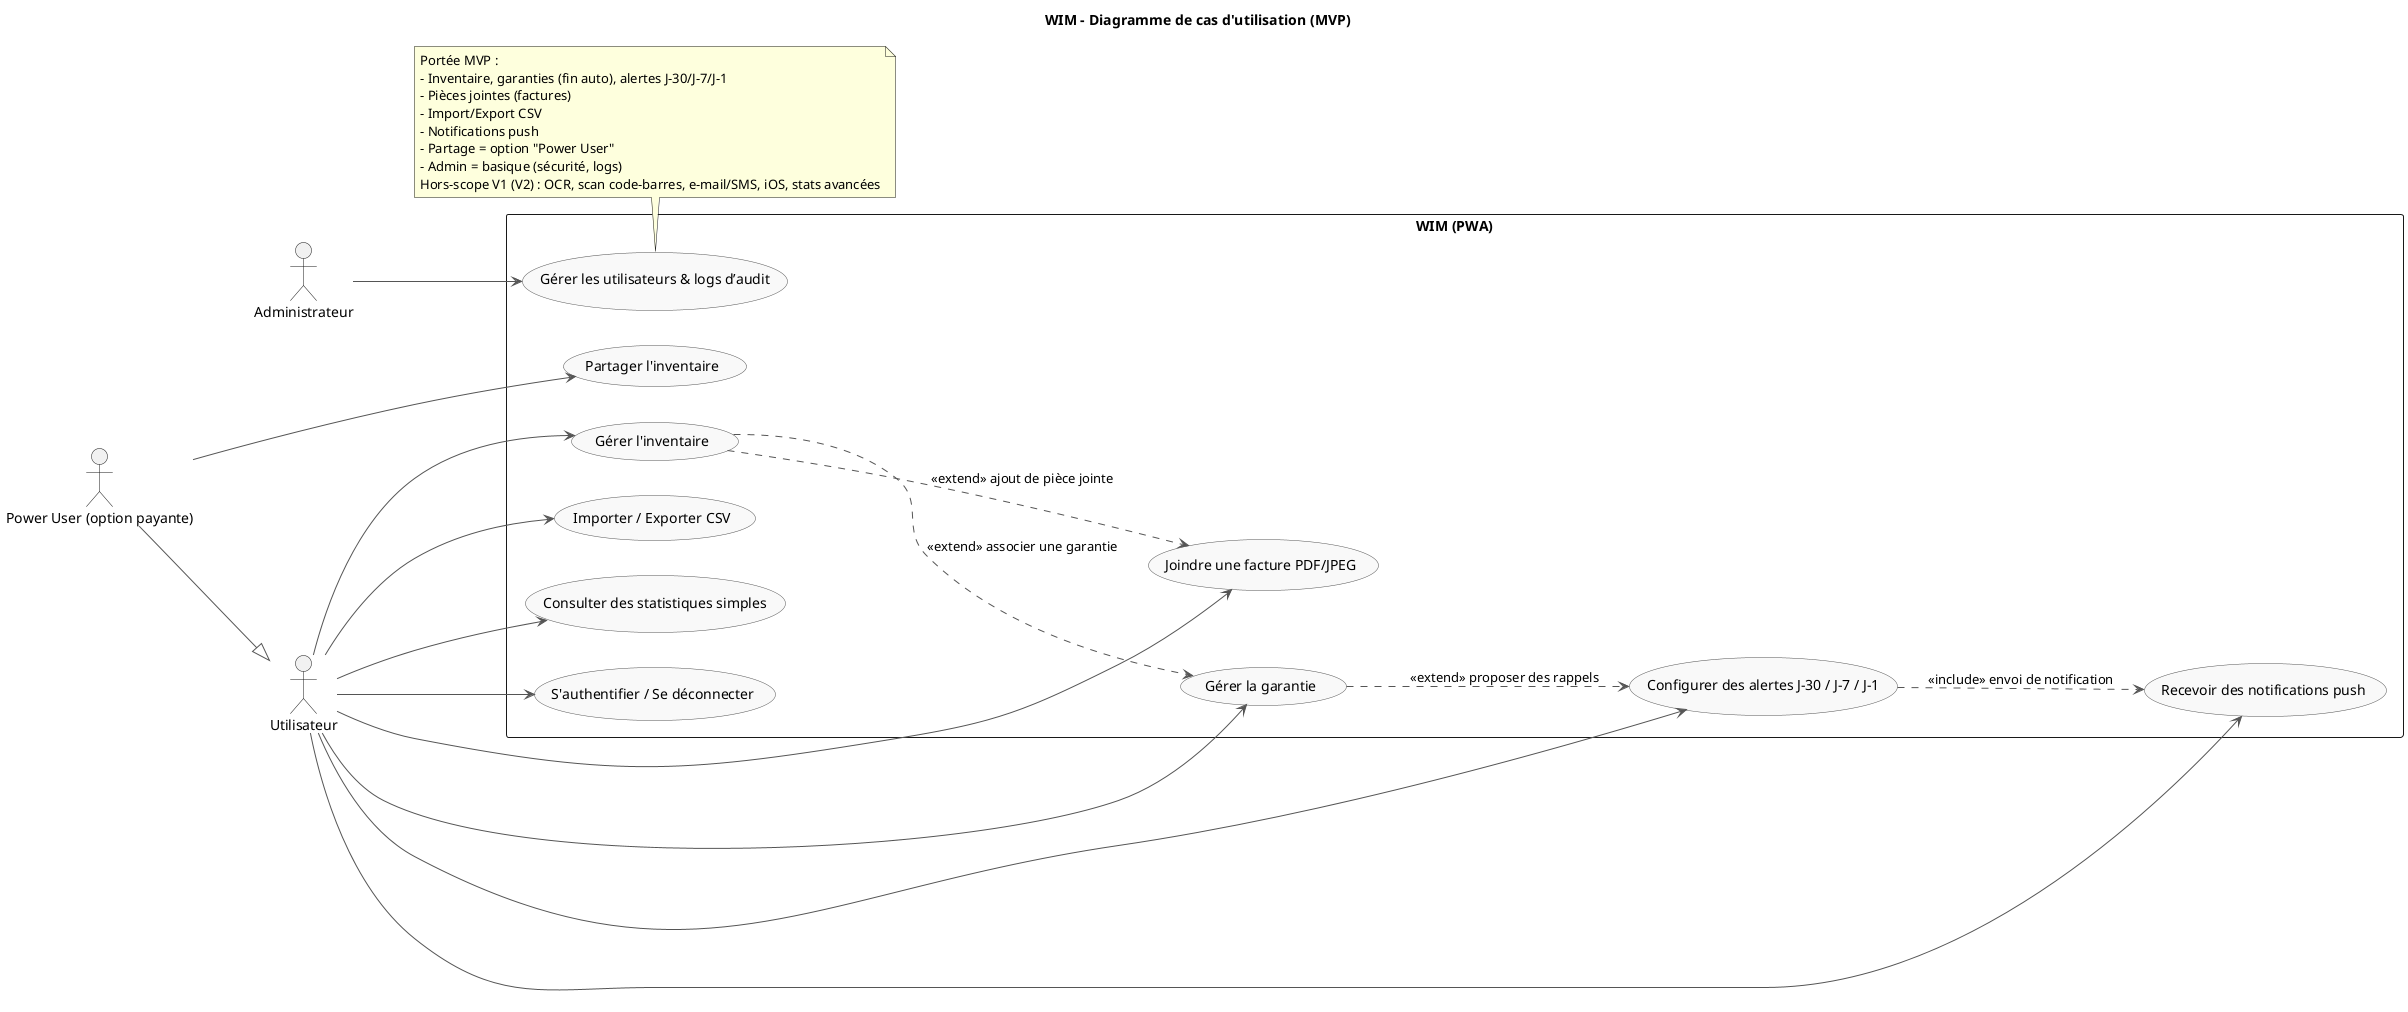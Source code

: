 @startuml
title WIM – Diagramme de cas d'utilisation (MVP)

left to right direction
skinparam packageStyle rectangle
skinparam usecase {
  BackgroundColor #f9f9f9
  BorderColor #555
  ArrowColor #555
}

actor "Utilisateur" as User
actor "Power User (option payante)" as PowerUser
actor "Administrateur" as Admin

rectangle "WIM (PWA)" {
  (S'authentifier / Se déconnecter) as UC_Auth
  (Gérer l'inventaire) as UC_Items
  (Joindre une facture PDF/JPEG) as UC_Attach
  (Gérer la garantie) as UC_Warranty
  (Configurer des alertes J-30 / J-7 / J-1) as UC_Alerts
  (Recevoir des notifications push) as UC_Push
  (Importer / Exporter CSV) as UC_ImportExport
  (Consulter des statistiques simples) as UC_Stats
  (Partager l'inventaire) as UC_Sharing
  (Gérer les utilisateurs & logs d’audit) as UC_Admin
}

User --> UC_Auth
User --> UC_Items
User --> UC_Attach
User --> UC_Warranty
User --> UC_Alerts
User --> UC_Push
User --> UC_ImportExport
User --> UC_Stats

PowerUser --|> User
PowerUser --> UC_Sharing

Admin --> UC_Admin

UC_Items ..> UC_Attach : <<extend>> ajout de pièce jointe
UC_Items ..> UC_Warranty : <<extend>> associer une garantie
UC_Warranty ..> UC_Alerts : <<extend>> proposer des rappels
UC_Alerts ..> UC_Push : <<include>> envoi de notification

note bottom
Portée MVP :
- Inventaire, garanties (fin auto), alertes J-30/J-7/J-1
- Pièces jointes (factures)
- Import/Export CSV
- Notifications push
- Partage = option "Power User"
- Admin = basique (sécurité, logs)
Hors-scope V1 (V2) : OCR, scan code-barres, e-mail/SMS, iOS, stats avancées
end note
@enduml

